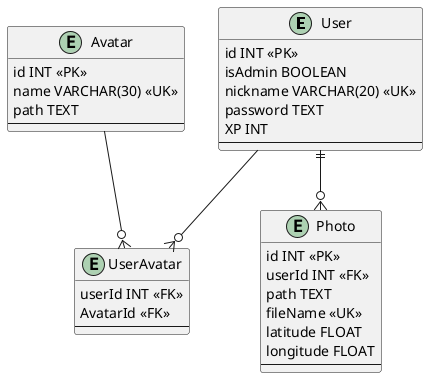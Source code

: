 @startuml DER

entity User {
    id INT <<PK>>
    isAdmin BOOLEAN
    nickname VARCHAR(20) <<UK>>
    password TEXT
    XP INT
    --
}

entity Avatar {
    id INT <<PK>>
    name VARCHAR(30) <<UK>>
    path TEXT
    --
}

entity UserAvatar {
    userId INT <<FK>>
    AvatarId <<FK>>
    --
}

entity Photo {
    id INT <<PK>>
    userId INT <<FK>>
    path TEXT
    fileName <<UK>>
    latitude FLOAT
    longitude FLOAT
    --
}

User ||--o{ Photo
User --o{ UserAvatar
Avatar --o{ UserAvatar

@enduml
